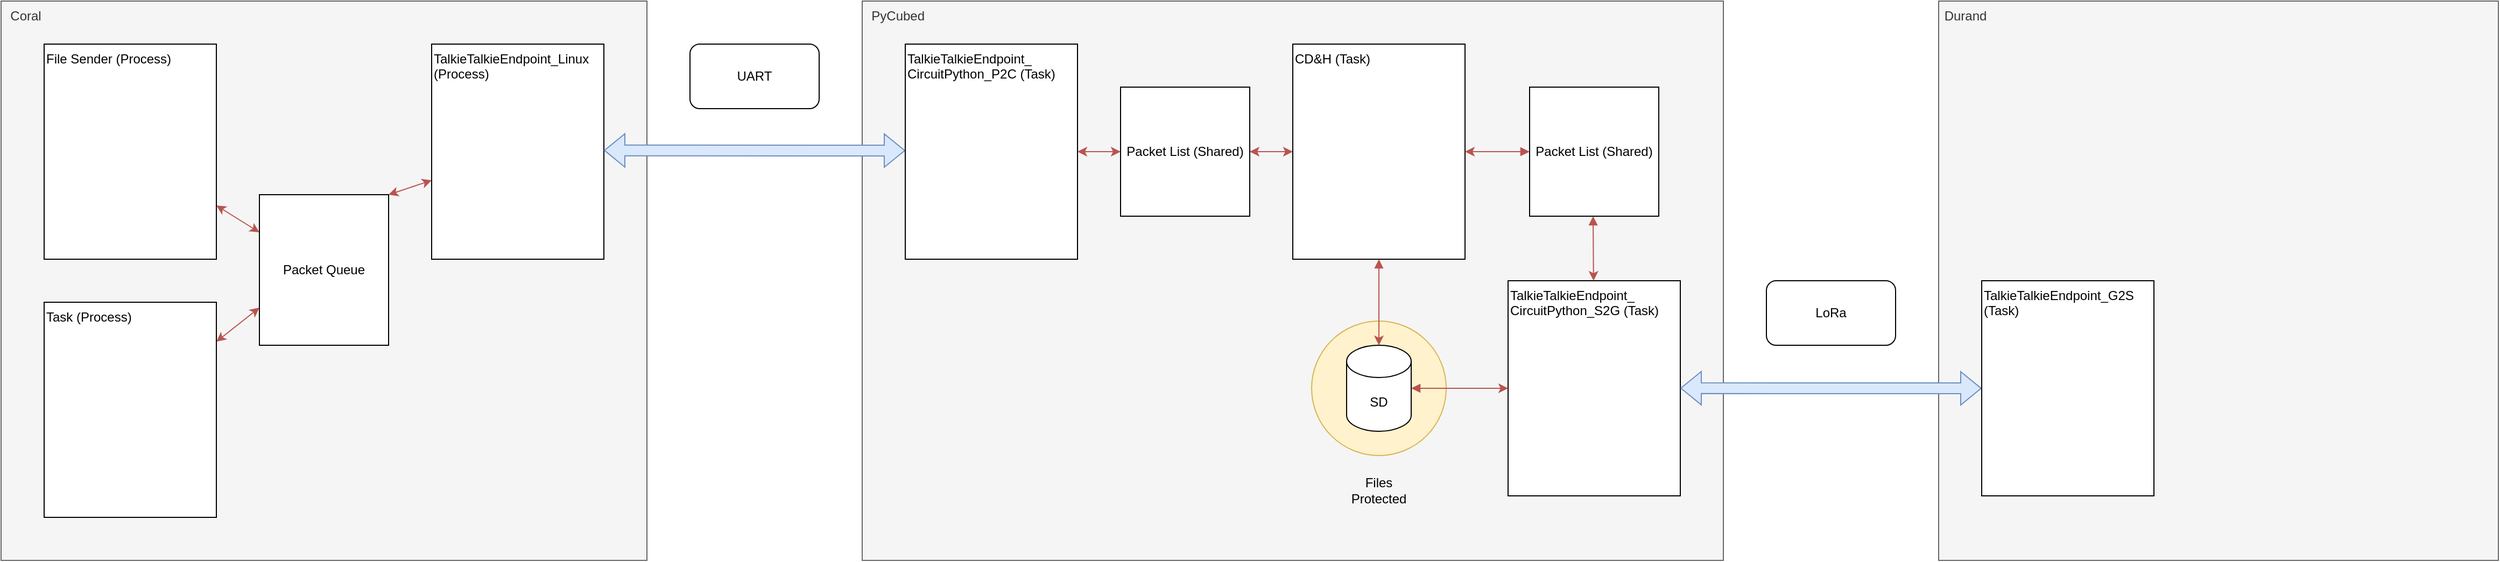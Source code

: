 <mxfile version="15.8.7" type="device"><diagram id="KbJfjXutBk3wDjsySm6c" name="overall"><mxGraphModel dx="3953" dy="2323" grid="1" gridSize="10" guides="1" tooltips="1" connect="1" arrows="1" fold="1" page="1" pageScale="1" pageWidth="1100" pageHeight="850" math="0" shadow="0"><root><mxCell id="0"/><mxCell id="1" parent="0"/><mxCell id="VDXP9-5UIOmMDOLYheQV-16" value="&amp;nbsp; PyCubed" style="rounded=0;whiteSpace=wrap;html=1;verticalAlign=top;align=left;fillColor=#f5f5f5;fontColor=#333333;strokeColor=#666666;" parent="1" vertex="1"><mxGeometry x="840" y="40" width="800" height="520" as="geometry"/></mxCell><mxCell id="SFw582KmJJOtXJZ9gbUm-24" value="" style="ellipse;whiteSpace=wrap;html=1;aspect=fixed;fillColor=#fff2cc;strokeColor=#d6b656;" parent="1" vertex="1"><mxGeometry x="1257.5" y="337.5" width="125" height="125" as="geometry"/></mxCell><mxCell id="VDXP9-5UIOmMDOLYheQV-15" value="&amp;nbsp; Coral" style="rounded=0;whiteSpace=wrap;html=1;align=left;verticalAlign=top;fillColor=#f5f5f5;fontColor=#333333;strokeColor=#666666;" parent="1" vertex="1"><mxGeometry x="40" y="40" width="600" height="520" as="geometry"/></mxCell><mxCell id="SFw582KmJJOtXJZ9gbUm-21" style="edgeStyle=none;rounded=0;orthogonalLoop=1;jettySize=auto;html=1;entryX=1;entryY=0;entryDx=0;entryDy=0;startArrow=classic;startFill=1;fillColor=#f8cecc;strokeColor=#b85450;" parent="1" source="VDXP9-5UIOmMDOLYheQV-6" target="VDXP9-5UIOmMDOLYheQV-1" edge="1"><mxGeometry relative="1" as="geometry"/></mxCell><mxCell id="VDXP9-5UIOmMDOLYheQV-6" value="TalkieTalkieEndpoint_Linux (Process)" style="rounded=0;whiteSpace=wrap;html=1;align=left;horizontal=1;verticalAlign=top;" parent="1" vertex="1"><mxGeometry x="440" y="80" width="160" height="200" as="geometry"/></mxCell><mxCell id="SFw582KmJJOtXJZ9gbUm-19" style="rounded=0;orthogonalLoop=1;jettySize=auto;html=1;entryX=0;entryY=0.25;entryDx=0;entryDy=0;startArrow=classic;startFill=1;fillColor=#f8cecc;strokeColor=#b85450;" parent="1" source="VDXP9-5UIOmMDOLYheQV-5" target="VDXP9-5UIOmMDOLYheQV-1" edge="1"><mxGeometry relative="1" as="geometry"/></mxCell><mxCell id="VDXP9-5UIOmMDOLYheQV-5" value="File Sender (Process)" style="rounded=0;whiteSpace=wrap;html=1;align=left;horizontal=1;verticalAlign=top;" parent="1" vertex="1"><mxGeometry x="80" y="80" width="160" height="200" as="geometry"/></mxCell><mxCell id="VDXP9-5UIOmMDOLYheQV-1" value="Packet Queue" style="rounded=0;whiteSpace=wrap;html=1;" parent="1" vertex="1"><mxGeometry x="280" y="220" width="120" height="140" as="geometry"/></mxCell><mxCell id="SFw582KmJJOtXJZ9gbUm-20" style="rounded=0;orthogonalLoop=1;jettySize=auto;html=1;entryX=0;entryY=0.75;entryDx=0;entryDy=0;startArrow=classic;startFill=1;fillColor=#f8cecc;strokeColor=#b85450;" parent="1" source="VDXP9-5UIOmMDOLYheQV-11" target="VDXP9-5UIOmMDOLYheQV-1" edge="1"><mxGeometry relative="1" as="geometry"/></mxCell><mxCell id="VDXP9-5UIOmMDOLYheQV-11" value="Task (Process)" style="rounded=0;whiteSpace=wrap;html=1;align=left;verticalAlign=top;" parent="1" vertex="1"><mxGeometry x="80" y="320" width="160" height="200" as="geometry"/></mxCell><mxCell id="VDXP9-5UIOmMDOLYheQV-13" value="" style="shape=flexArrow;endArrow=classic;html=1;rounded=0;exitX=1;exitY=0.5;exitDx=0;exitDy=0;startArrow=block;fillColor=#dae8fc;strokeColor=#6c8ebf;" parent="1" edge="1"><mxGeometry width="50" height="50" relative="1" as="geometry"><mxPoint x="600" y="178.82" as="sourcePoint"/><mxPoint x="880" y="179" as="targetPoint"/></mxGeometry></mxCell><mxCell id="SFw582KmJJOtXJZ9gbUm-16" style="edgeStyle=orthogonalEdgeStyle;rounded=0;orthogonalLoop=1;jettySize=auto;html=1;entryX=0;entryY=0.5;entryDx=0;entryDy=0;fillColor=#f8cecc;strokeColor=#b85450;startArrow=classic;startFill=1;" parent="1" source="VDXP9-5UIOmMDOLYheQV-14" target="SFw582KmJJOtXJZ9gbUm-11" edge="1"><mxGeometry relative="1" as="geometry"/></mxCell><mxCell id="VDXP9-5UIOmMDOLYheQV-14" value="TalkieTalkieEndpoint_&lt;br&gt;CircuitPython_P2C (Task)" style="rounded=0;whiteSpace=wrap;html=1;align=left;horizontal=1;verticalAlign=top;" parent="1" vertex="1"><mxGeometry x="880" y="80" width="160" height="200" as="geometry"/></mxCell><mxCell id="SFw582KmJJOtXJZ9gbUm-15" style="edgeStyle=orthogonalEdgeStyle;rounded=0;orthogonalLoop=1;jettySize=auto;html=1;entryX=1;entryY=0.5;entryDx=0;entryDy=0;fillColor=#f8cecc;strokeColor=#b85450;startArrow=classic;startFill=1;" parent="1" source="VDXP9-5UIOmMDOLYheQV-18" target="SFw582KmJJOtXJZ9gbUm-11" edge="1"><mxGeometry relative="1" as="geometry"/></mxCell><mxCell id="VDXP9-5UIOmMDOLYheQV-18" value="CD&amp;amp;H (Task)" style="rounded=0;whiteSpace=wrap;html=1;align=left;horizontal=1;verticalAlign=top;" parent="1" vertex="1"><mxGeometry x="1240" y="80" width="160" height="200" as="geometry"/></mxCell><mxCell id="VDXP9-5UIOmMDOLYheQV-23" value="SD" style="shape=cylinder3;whiteSpace=wrap;html=1;boundedLbl=1;backgroundOutline=1;size=15;rounded=0;" parent="1" vertex="1"><mxGeometry x="1290" y="360" width="60" height="80" as="geometry"/></mxCell><mxCell id="VDXP9-5UIOmMDOLYheQV-25" value="TalkieTalkieEndpoint_&lt;br&gt;CircuitPython_S2G (Task)" style="rounded=0;whiteSpace=wrap;html=1;align=left;horizontal=1;verticalAlign=top;" parent="1" vertex="1"><mxGeometry x="1440" y="300" width="160" height="200" as="geometry"/></mxCell><mxCell id="VDXP9-5UIOmMDOLYheQV-26" value="" style="endArrow=classic;html=1;rounded=0;exitX=1;exitY=0.5;exitDx=0;exitDy=0;startArrow=block;entryX=0;entryY=0.5;entryDx=0;entryDy=0;fillColor=#f8cecc;strokeColor=#b85450;exitPerimeter=0;" parent="1" source="VDXP9-5UIOmMDOLYheQV-23" target="VDXP9-5UIOmMDOLYheQV-25" edge="1"><mxGeometry width="50" height="50" relative="1" as="geometry"><mxPoint x="1400" y="399" as="sourcePoint"/><mxPoint x="1520" y="399" as="targetPoint"/></mxGeometry></mxCell><mxCell id="SFw582KmJJOtXJZ9gbUm-1" value="" style="endArrow=classic;html=1;rounded=0;startArrow=block;exitX=0.5;exitY=1;exitDx=0;exitDy=0;entryX=0.5;entryY=0;entryDx=0;entryDy=0;entryPerimeter=0;fillColor=#f8cecc;strokeColor=#b85450;" parent="1" source="VDXP9-5UIOmMDOLYheQV-18" target="VDXP9-5UIOmMDOLYheQV-23" edge="1"><mxGeometry width="50" height="50" relative="1" as="geometry"><mxPoint x="1230" y="330" as="sourcePoint"/><mxPoint x="1350" y="330" as="targetPoint"/></mxGeometry></mxCell><mxCell id="SFw582KmJJOtXJZ9gbUm-3" value="UART" style="rounded=1;whiteSpace=wrap;html=1;" parent="1" vertex="1"><mxGeometry x="680" y="80" width="120" height="60" as="geometry"/></mxCell><mxCell id="SFw582KmJJOtXJZ9gbUm-4" value="LoRa" style="rounded=1;whiteSpace=wrap;html=1;" parent="1" vertex="1"><mxGeometry x="1680" y="300" width="120" height="60" as="geometry"/></mxCell><mxCell id="SFw582KmJJOtXJZ9gbUm-5" value="&amp;nbsp;Durand" style="rounded=0;whiteSpace=wrap;html=1;align=left;verticalAlign=top;fillColor=#f5f5f5;fontColor=#333333;strokeColor=#666666;" parent="1" vertex="1"><mxGeometry x="1840" y="40" width="520" height="520" as="geometry"/></mxCell><mxCell id="SFw582KmJJOtXJZ9gbUm-6" value="" style="shape=flexArrow;endArrow=classic;html=1;rounded=0;exitX=1;exitY=0.5;exitDx=0;exitDy=0;startArrow=block;fillColor=#dae8fc;strokeColor=#6c8ebf;" parent="1" edge="1"><mxGeometry width="50" height="50" relative="1" as="geometry"><mxPoint x="1600" y="399.88" as="sourcePoint"/><mxPoint x="1880" y="400.06" as="targetPoint"/></mxGeometry></mxCell><mxCell id="SFw582KmJJOtXJZ9gbUm-7" value="TalkieTalkieEndpoint_G2S (Task)" style="rounded=0;whiteSpace=wrap;html=1;align=left;horizontal=1;verticalAlign=top;" parent="1" vertex="1"><mxGeometry x="1880" y="300" width="160" height="200" as="geometry"/></mxCell><mxCell id="SFw582KmJJOtXJZ9gbUm-9" value="Packet List (Shared)" style="rounded=0;whiteSpace=wrap;html=1;" parent="1" vertex="1"><mxGeometry x="1460" y="120" width="120" height="120" as="geometry"/></mxCell><mxCell id="SFw582KmJJOtXJZ9gbUm-11" value="Packet List (Shared)" style="rounded=0;whiteSpace=wrap;html=1;" parent="1" vertex="1"><mxGeometry x="1080" y="120" width="120" height="120" as="geometry"/></mxCell><mxCell id="SFw582KmJJOtXJZ9gbUm-12" value="" style="endArrow=classic;html=1;rounded=0;startArrow=block;entryX=0.5;entryY=0;entryDx=0;entryDy=0;entryPerimeter=0;fillColor=#f8cecc;strokeColor=#b85450;" parent="1" edge="1"><mxGeometry width="50" height="50" relative="1" as="geometry"><mxPoint x="1519" y="240" as="sourcePoint"/><mxPoint x="1519.41" y="300" as="targetPoint"/></mxGeometry></mxCell><mxCell id="SFw582KmJJOtXJZ9gbUm-13" value="" style="endArrow=classic;html=1;rounded=0;startArrow=block;entryX=1;entryY=0.5;entryDx=0;entryDy=0;fillColor=#f8cecc;strokeColor=#b85450;exitX=0;exitY=0.5;exitDx=0;exitDy=0;" parent="1" source="SFw582KmJJOtXJZ9gbUm-9" target="VDXP9-5UIOmMDOLYheQV-18" edge="1"><mxGeometry width="50" height="50" relative="1" as="geometry"><mxPoint x="1400" y="135" as="sourcePoint"/><mxPoint x="1400.41" y="195" as="targetPoint"/></mxGeometry></mxCell><mxCell id="SFw582KmJJOtXJZ9gbUm-25" value="Files Protected" style="text;html=1;strokeColor=none;fillColor=none;align=center;verticalAlign=middle;whiteSpace=wrap;rounded=0;" parent="1" vertex="1"><mxGeometry x="1290" y="480" width="60" height="30" as="geometry"/></mxCell></root></mxGraphModel></diagram></mxfile>